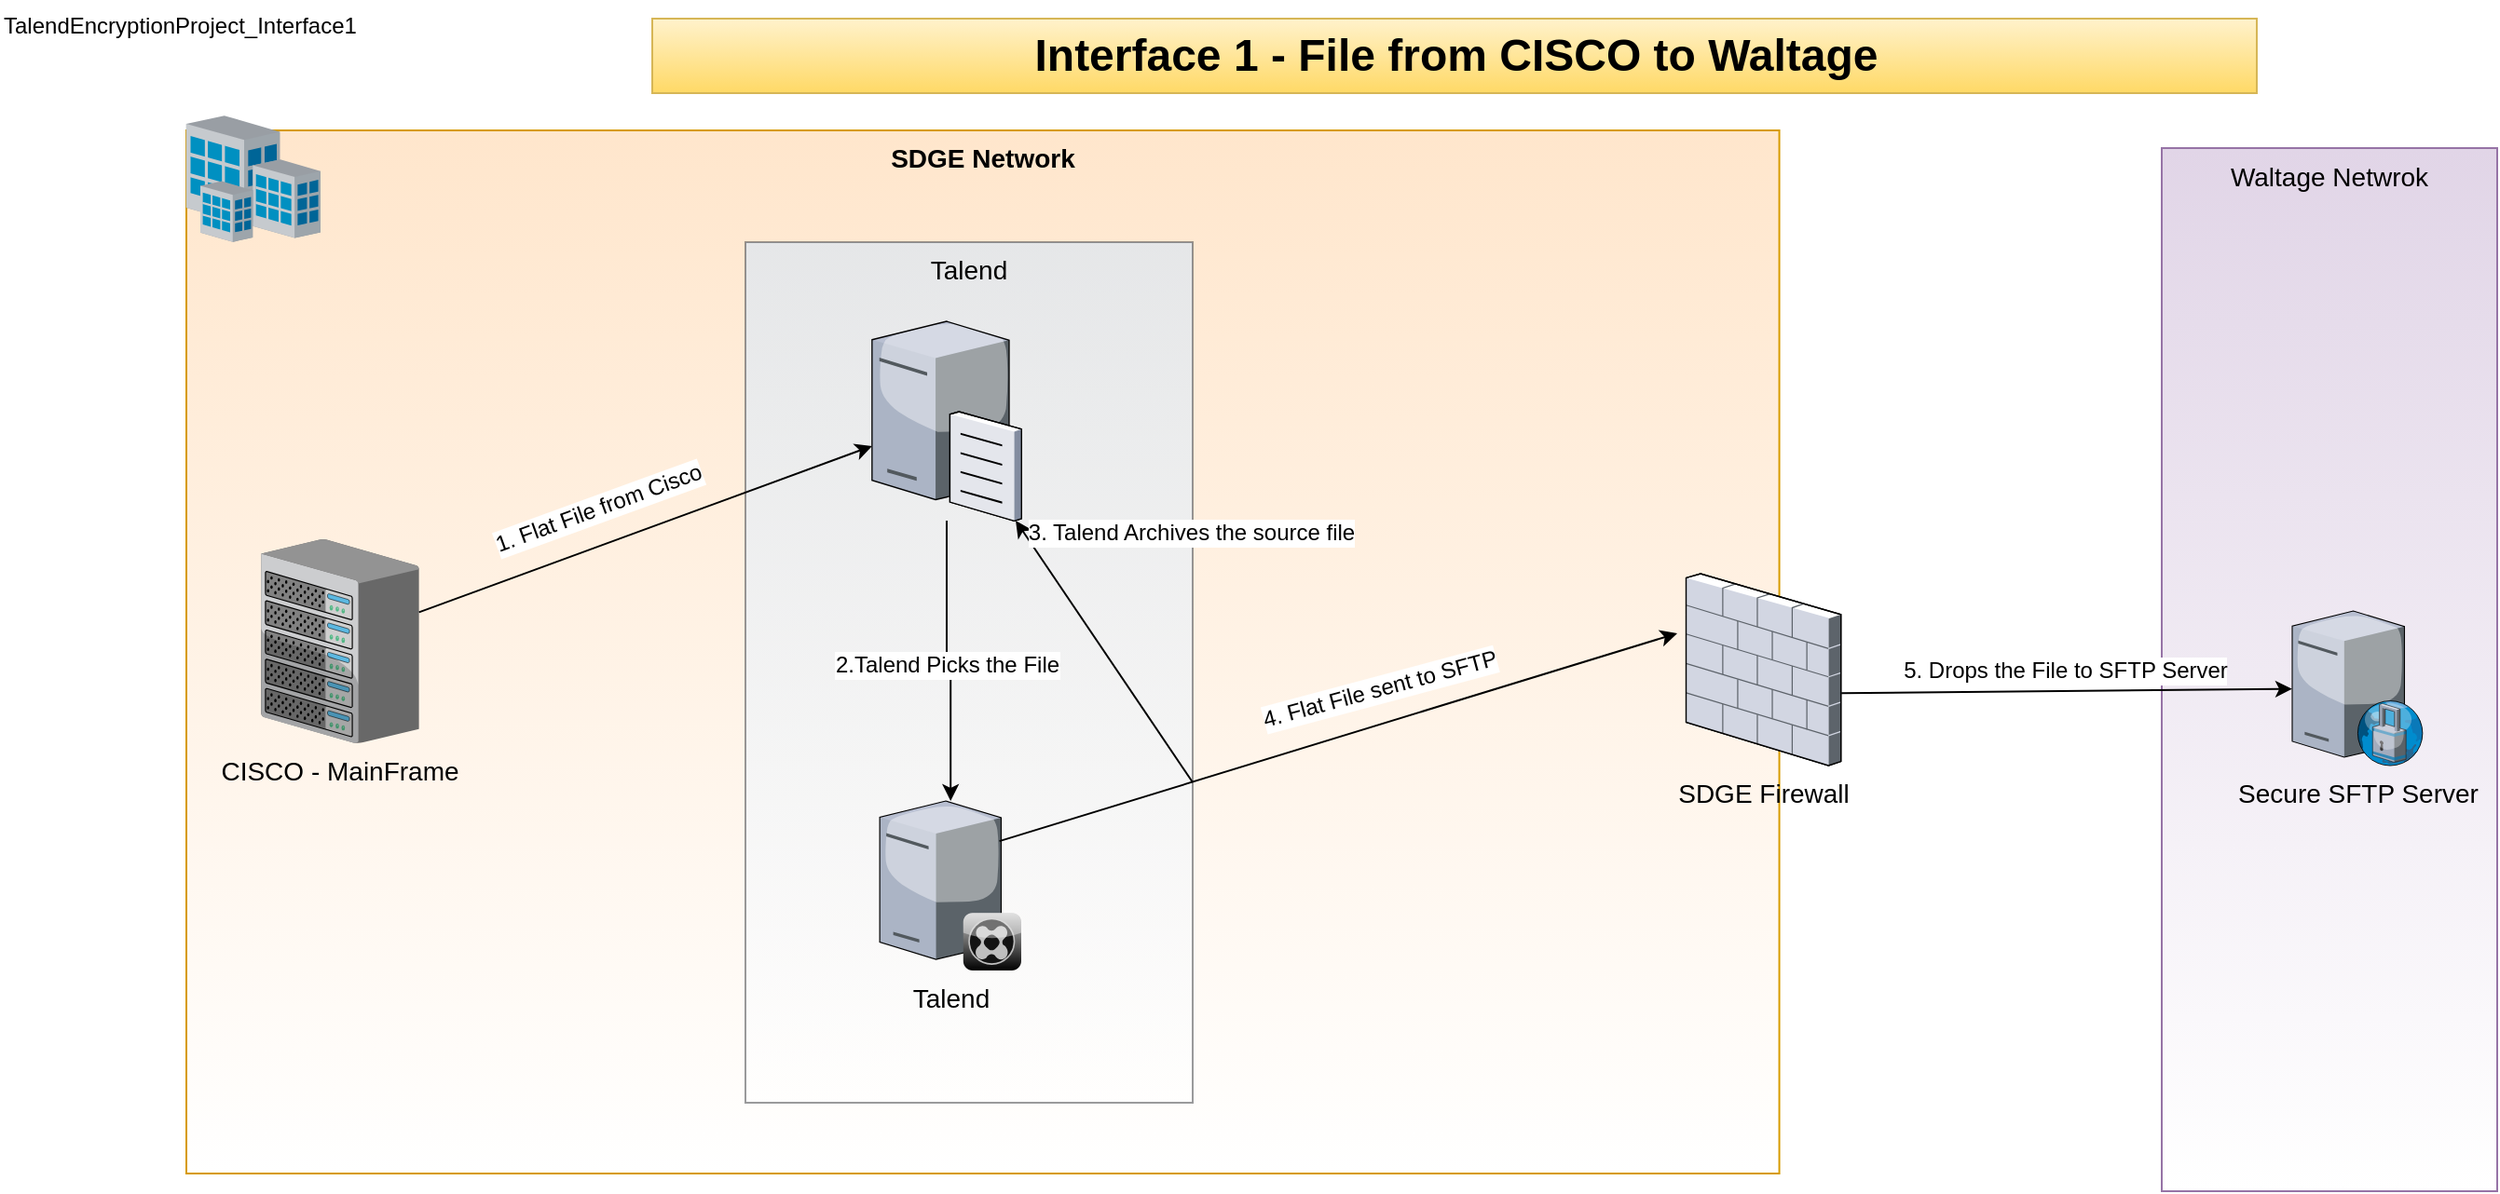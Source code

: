 <mxfile version="12.7.6" type="github">
  <diagram name="Page-1" id="e3a06f82-3646-2815-327d-82caf3d4e204">
    <mxGraphModel dx="1422" dy="758" grid="1" gridSize="10" guides="1" tooltips="1" connect="1" arrows="1" fold="1" page="1" pageScale="1.5" pageWidth="1169" pageHeight="826" background="none" math="0" shadow="0">
      <root>
        <mxCell id="0" style=";html=1;" />
        <mxCell id="1" style=";html=1;" parent="0" />
        <mxCell id="6a7d8f32e03d9370-57" value="&lt;b&gt;SDGE Network&lt;/b&gt;" style="whiteSpace=wrap;html=1;fillColor=#ffe6cc;fontSize=14;strokeColor=#d79b00;verticalAlign=top;gradientColor=#ffffff;" parent="1" vertex="1">
          <mxGeometry x="150" y="200" width="854.78" height="560" as="geometry" />
        </mxCell>
        <mxCell id="n_ETtxYCgYhA3HL3CZMM-14" value="Talend" style="whiteSpace=wrap;html=1;fillColor=#cce5ff;fontSize=14;strokeColor=#36393d;verticalAlign=top;opacity=50;gradientColor=#ffffff;" parent="1" vertex="1">
          <mxGeometry x="450.0" y="260" width="240" height="462" as="geometry" />
        </mxCell>
        <mxCell id="6a7d8f32e03d9370-60" value="Waltage Netwrok" style="whiteSpace=wrap;html=1;fillColor=#e1d5e7;fontSize=14;strokeColor=#9673a6;verticalAlign=top;gradientColor=#ffffff;" parent="1" vertex="1">
          <mxGeometry x="1210" y="209.5" width="180" height="560" as="geometry" />
        </mxCell>
        <mxCell id="6a7d8f32e03d9370-14" value="Talend" style="verticalLabelPosition=bottom;aspect=fixed;html=1;verticalAlign=top;strokeColor=none;shape=mxgraph.citrix.xenclient_synchronizer;fillColor=#CCCCCC;gradientColor=#000000;gradientDirection=south;fontSize=14;" parent="1" vertex="1">
          <mxGeometry x="522.08" y="560" width="76" height="91" as="geometry" />
        </mxCell>
        <mxCell id="6a7d8f32e03d9370-16" value="CISCO - MainFrame" style="verticalLabelPosition=bottom;aspect=fixed;html=1;verticalAlign=top;strokeColor=none;shape=mxgraph.citrix.chassis;fillColor=#66B2FF;gradientColor=#0066CC;fontSize=14;" parent="1" vertex="1">
          <mxGeometry x="190" y="419.5" width="84.83" height="109.5" as="geometry" />
        </mxCell>
        <mxCell id="6a7d8f32e03d9370-21" value="SDGE Firewall" style="verticalLabelPosition=bottom;aspect=fixed;html=1;verticalAlign=top;strokeColor=none;shape=mxgraph.citrix.firewall;fillColor=#66B2FF;gradientColor=#0066CC;fontSize=14;" parent="1" vertex="1">
          <mxGeometry x="954.78" y="438" width="83.06" height="103" as="geometry" />
        </mxCell>
        <mxCell id="6a7d8f32e03d9370-25" value="Secure SFTP Server" style="verticalLabelPosition=bottom;aspect=fixed;html=1;verticalAlign=top;strokeColor=none;shape=mxgraph.citrix.proxy_server;fillColor=#66B2FF;gradientColor=#0066CC;fontSize=14;" parent="1" vertex="1">
          <mxGeometry x="1280" y="458" width="70.55" height="83" as="geometry" />
        </mxCell>
        <mxCell id="6a7d8f32e03d9370-31" value="" style="verticalLabelPosition=bottom;aspect=fixed;html=1;verticalAlign=top;strokeColor=none;shape=mxgraph.citrix.site;fillColor=#66B2FF;gradientColor=#0066CC;fontSize=14;" parent="1" vertex="1">
          <mxGeometry x="150" y="192.04" width="72" height="67.96" as="geometry" />
        </mxCell>
        <mxCell id="6a7d8f32e03d9370-62" value="Interface 1 - File from CISCO to Waltage" style="text;strokeColor=#d6b656;fillColor=#fff2cc;html=1;fontSize=24;fontStyle=1;verticalAlign=middle;align=center;gradientColor=#ffd966;" parent="1" vertex="1">
          <mxGeometry x="400" y="140" width="861" height="40" as="geometry" />
        </mxCell>
        <mxCell id="n_ETtxYCgYhA3HL3CZMM-3" value="" style="endArrow=classic;html=1;" parent="1" source="6a7d8f32e03d9370-16" target="n_ETtxYCgYhA3HL3CZMM-12" edge="1">
          <mxGeometry width="50" height="50" relative="1" as="geometry">
            <mxPoint x="414.78" y="548" as="sourcePoint" />
            <mxPoint x="490" y="491" as="targetPoint" />
          </mxGeometry>
        </mxCell>
        <mxCell id="n_ETtxYCgYhA3HL3CZMM-10" value="1. Flat File from Cisco" style="text;html=1;align=center;verticalAlign=middle;resizable=0;points=[];labelBackgroundColor=#ffffff;rotation=-20;" parent="n_ETtxYCgYhA3HL3CZMM-3" vertex="1" connectable="0">
          <mxGeometry x="-0.206" y="3" relative="1" as="geometry">
            <mxPoint y="-17.2" as="offset" />
          </mxGeometry>
        </mxCell>
        <mxCell id="n_ETtxYCgYhA3HL3CZMM-4" value="" style="endArrow=classic;html=1;exitX=0.845;exitY=0.237;exitDx=0;exitDy=0;exitPerimeter=0;" parent="1" source="6a7d8f32e03d9370-14" edge="1">
          <mxGeometry width="50" height="50" relative="1" as="geometry">
            <mxPoint x="774.78" y="538" as="sourcePoint" />
            <mxPoint x="950" y="470" as="targetPoint" />
          </mxGeometry>
        </mxCell>
        <mxCell id="n_ETtxYCgYhA3HL3CZMM-11" value="4. Flat File sent to SFTP" style="text;html=1;align=center;verticalAlign=middle;resizable=0;points=[];labelBackgroundColor=#ffffff;rotation=-15;" parent="n_ETtxYCgYhA3HL3CZMM-4" vertex="1" connectable="0">
          <mxGeometry x="-0.25" y="-1" relative="1" as="geometry">
            <mxPoint x="66.83" y="-41.13" as="offset" />
          </mxGeometry>
        </mxCell>
        <mxCell id="n_ETtxYCgYhA3HL3CZMM-5" value="" style="endArrow=classic;html=1;exitX=1.003;exitY=0.623;exitDx=0;exitDy=0;exitPerimeter=0;" parent="1" source="6a7d8f32e03d9370-21" target="6a7d8f32e03d9370-25" edge="1">
          <mxGeometry width="50" height="50" relative="1" as="geometry">
            <mxPoint x="1034.78" y="528" as="sourcePoint" />
            <mxPoint x="1084.78" y="478" as="targetPoint" />
          </mxGeometry>
        </mxCell>
        <mxCell id="n_ETtxYCgYhA3HL3CZMM-22" value="5. Drops the File to SFTP Server" style="text;html=1;align=center;verticalAlign=middle;resizable=0;points=[];labelBackgroundColor=#ffffff;" parent="n_ETtxYCgYhA3HL3CZMM-5" vertex="1" connectable="0">
          <mxGeometry x="0.347" y="2" relative="1" as="geometry">
            <mxPoint x="-43.78" y="-9.08" as="offset" />
          </mxGeometry>
        </mxCell>
        <mxCell id="n_ETtxYCgYhA3HL3CZMM-17" style="edgeStyle=orthogonalEdgeStyle;rounded=0;orthogonalLoop=1;jettySize=auto;html=1;" parent="1" source="n_ETtxYCgYhA3HL3CZMM-12" target="6a7d8f32e03d9370-14" edge="1">
          <mxGeometry relative="1" as="geometry" />
        </mxCell>
        <mxCell id="n_ETtxYCgYhA3HL3CZMM-18" value="2.Talend Picks the File" style="text;html=1;align=center;verticalAlign=middle;resizable=0;points=[];labelBackgroundColor=#ffffff;" parent="n_ETtxYCgYhA3HL3CZMM-17" vertex="1" connectable="0">
          <mxGeometry x="-0.296" y="-24" relative="1" as="geometry">
            <mxPoint x="24" y="24" as="offset" />
          </mxGeometry>
        </mxCell>
        <mxCell id="n_ETtxYCgYhA3HL3CZMM-12" value="" style="verticalLabelPosition=bottom;aspect=fixed;html=1;verticalAlign=top;strokeColor=none;align=center;outlineConnect=0;shape=mxgraph.citrix.file_server;" parent="1" vertex="1">
          <mxGeometry x="517.93" y="300" width="80.15" height="109.5" as="geometry" />
        </mxCell>
        <mxCell id="n_ETtxYCgYhA3HL3CZMM-20" value="" style="endArrow=classic;html=1;" parent="1" target="n_ETtxYCgYhA3HL3CZMM-12" edge="1">
          <mxGeometry width="50" height="50" relative="1" as="geometry">
            <mxPoint x="690" y="550" as="sourcePoint" />
            <mxPoint x="920" y="490" as="targetPoint" />
          </mxGeometry>
        </mxCell>
        <mxCell id="n_ETtxYCgYhA3HL3CZMM-21" value="3. Talend Archives the source file" style="text;html=1;align=center;verticalAlign=middle;resizable=0;points=[];labelBackgroundColor=#ffffff;rotation=0;" parent="n_ETtxYCgYhA3HL3CZMM-20" vertex="1" connectable="0">
          <mxGeometry x="0.115" y="1" relative="1" as="geometry">
            <mxPoint x="52.73" y="-56.77" as="offset" />
          </mxGeometry>
        </mxCell>
        <mxCell id="DqLlD4j0ay94RuZdbEi0-2" value="TalendEncryptionProject_Interface1" style="text;html=1;" vertex="1" parent="1">
          <mxGeometry x="50" y="130" width="210" height="30" as="geometry" />
        </mxCell>
      </root>
    </mxGraphModel>
  </diagram>
</mxfile>
